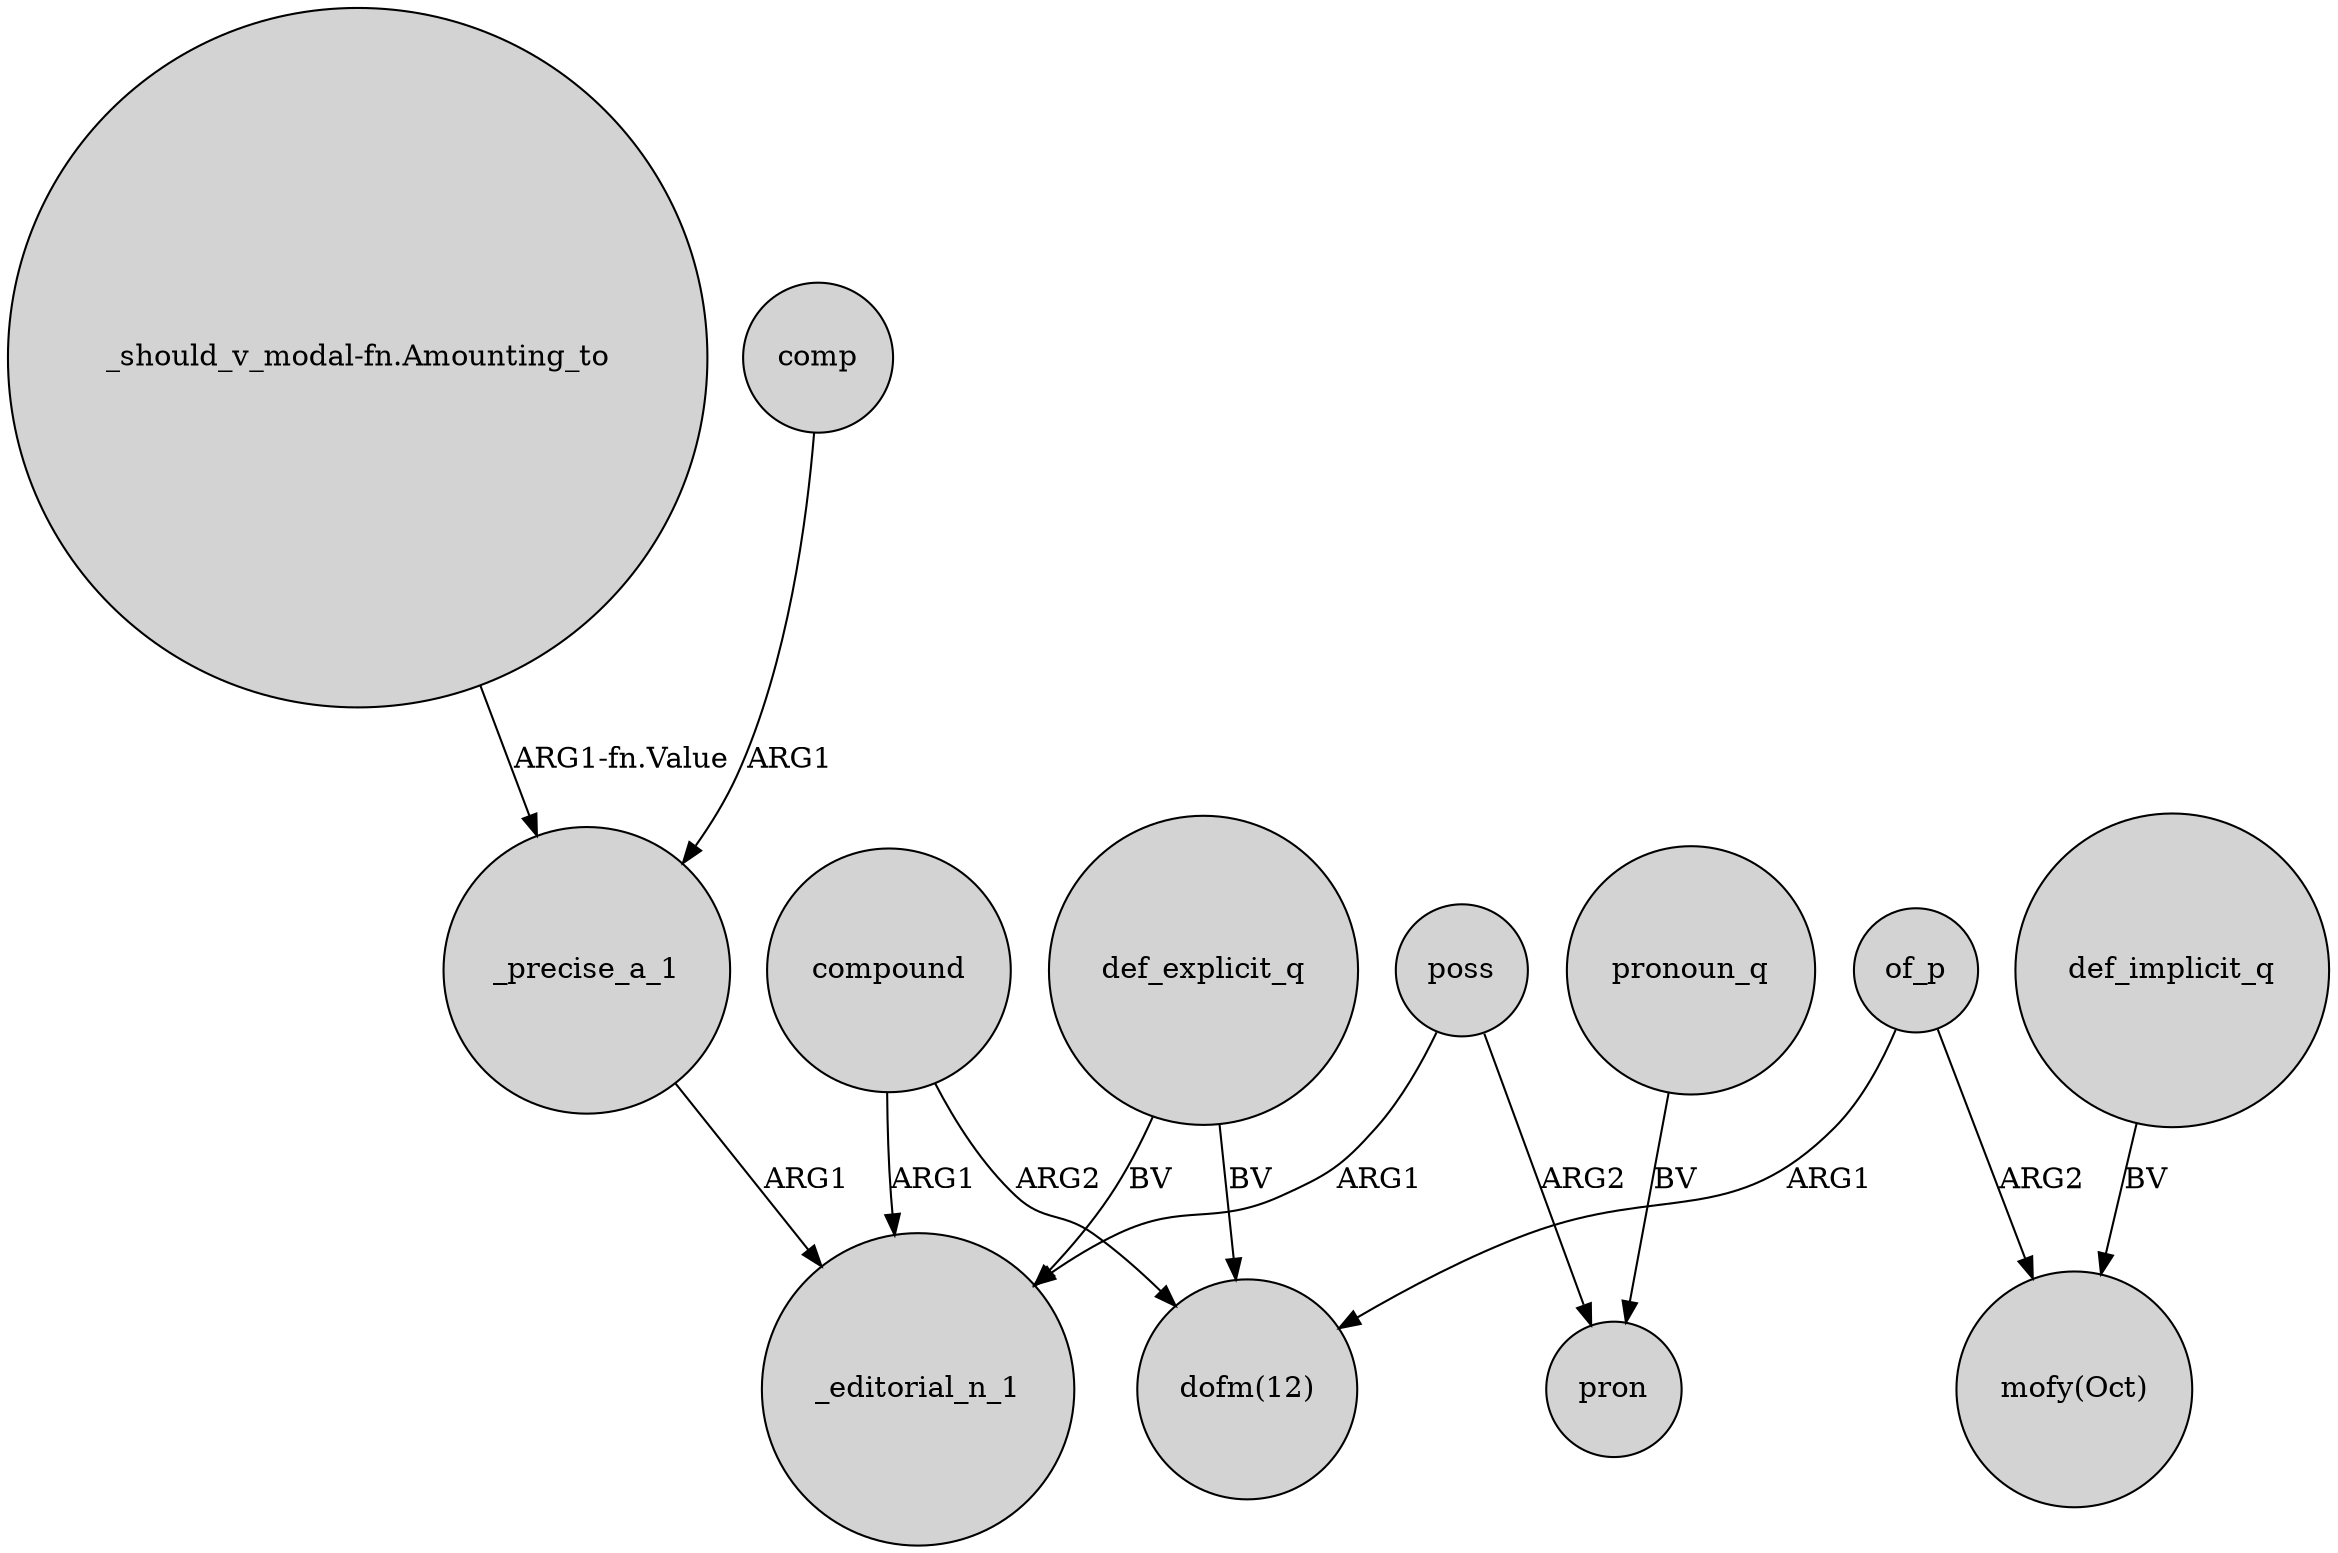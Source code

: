 digraph {
	node [shape=circle style=filled]
	def_explicit_q -> _editorial_n_1 [label=BV]
	compound -> _editorial_n_1 [label=ARG1]
	"_should_v_modal-fn.Amounting_to" -> _precise_a_1 [label="ARG1-fn.Value"]
	def_explicit_q -> "dofm(12)" [label=BV]
	compound -> "dofm(12)" [label=ARG2]
	_precise_a_1 -> _editorial_n_1 [label=ARG1]
	poss -> _editorial_n_1 [label=ARG1]
	comp -> _precise_a_1 [label=ARG1]
	of_p -> "mofy(Oct)" [label=ARG2]
	pronoun_q -> pron [label=BV]
	def_implicit_q -> "mofy(Oct)" [label=BV]
	poss -> pron [label=ARG2]
	of_p -> "dofm(12)" [label=ARG1]
}
